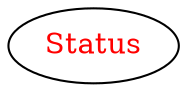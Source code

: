 digraph dependencyGraph {
 concentrate=true;
 ranksep="2.0";
 rankdir="LR"; 
 splines="ortho";
"Status" [fontcolor="red"];
}